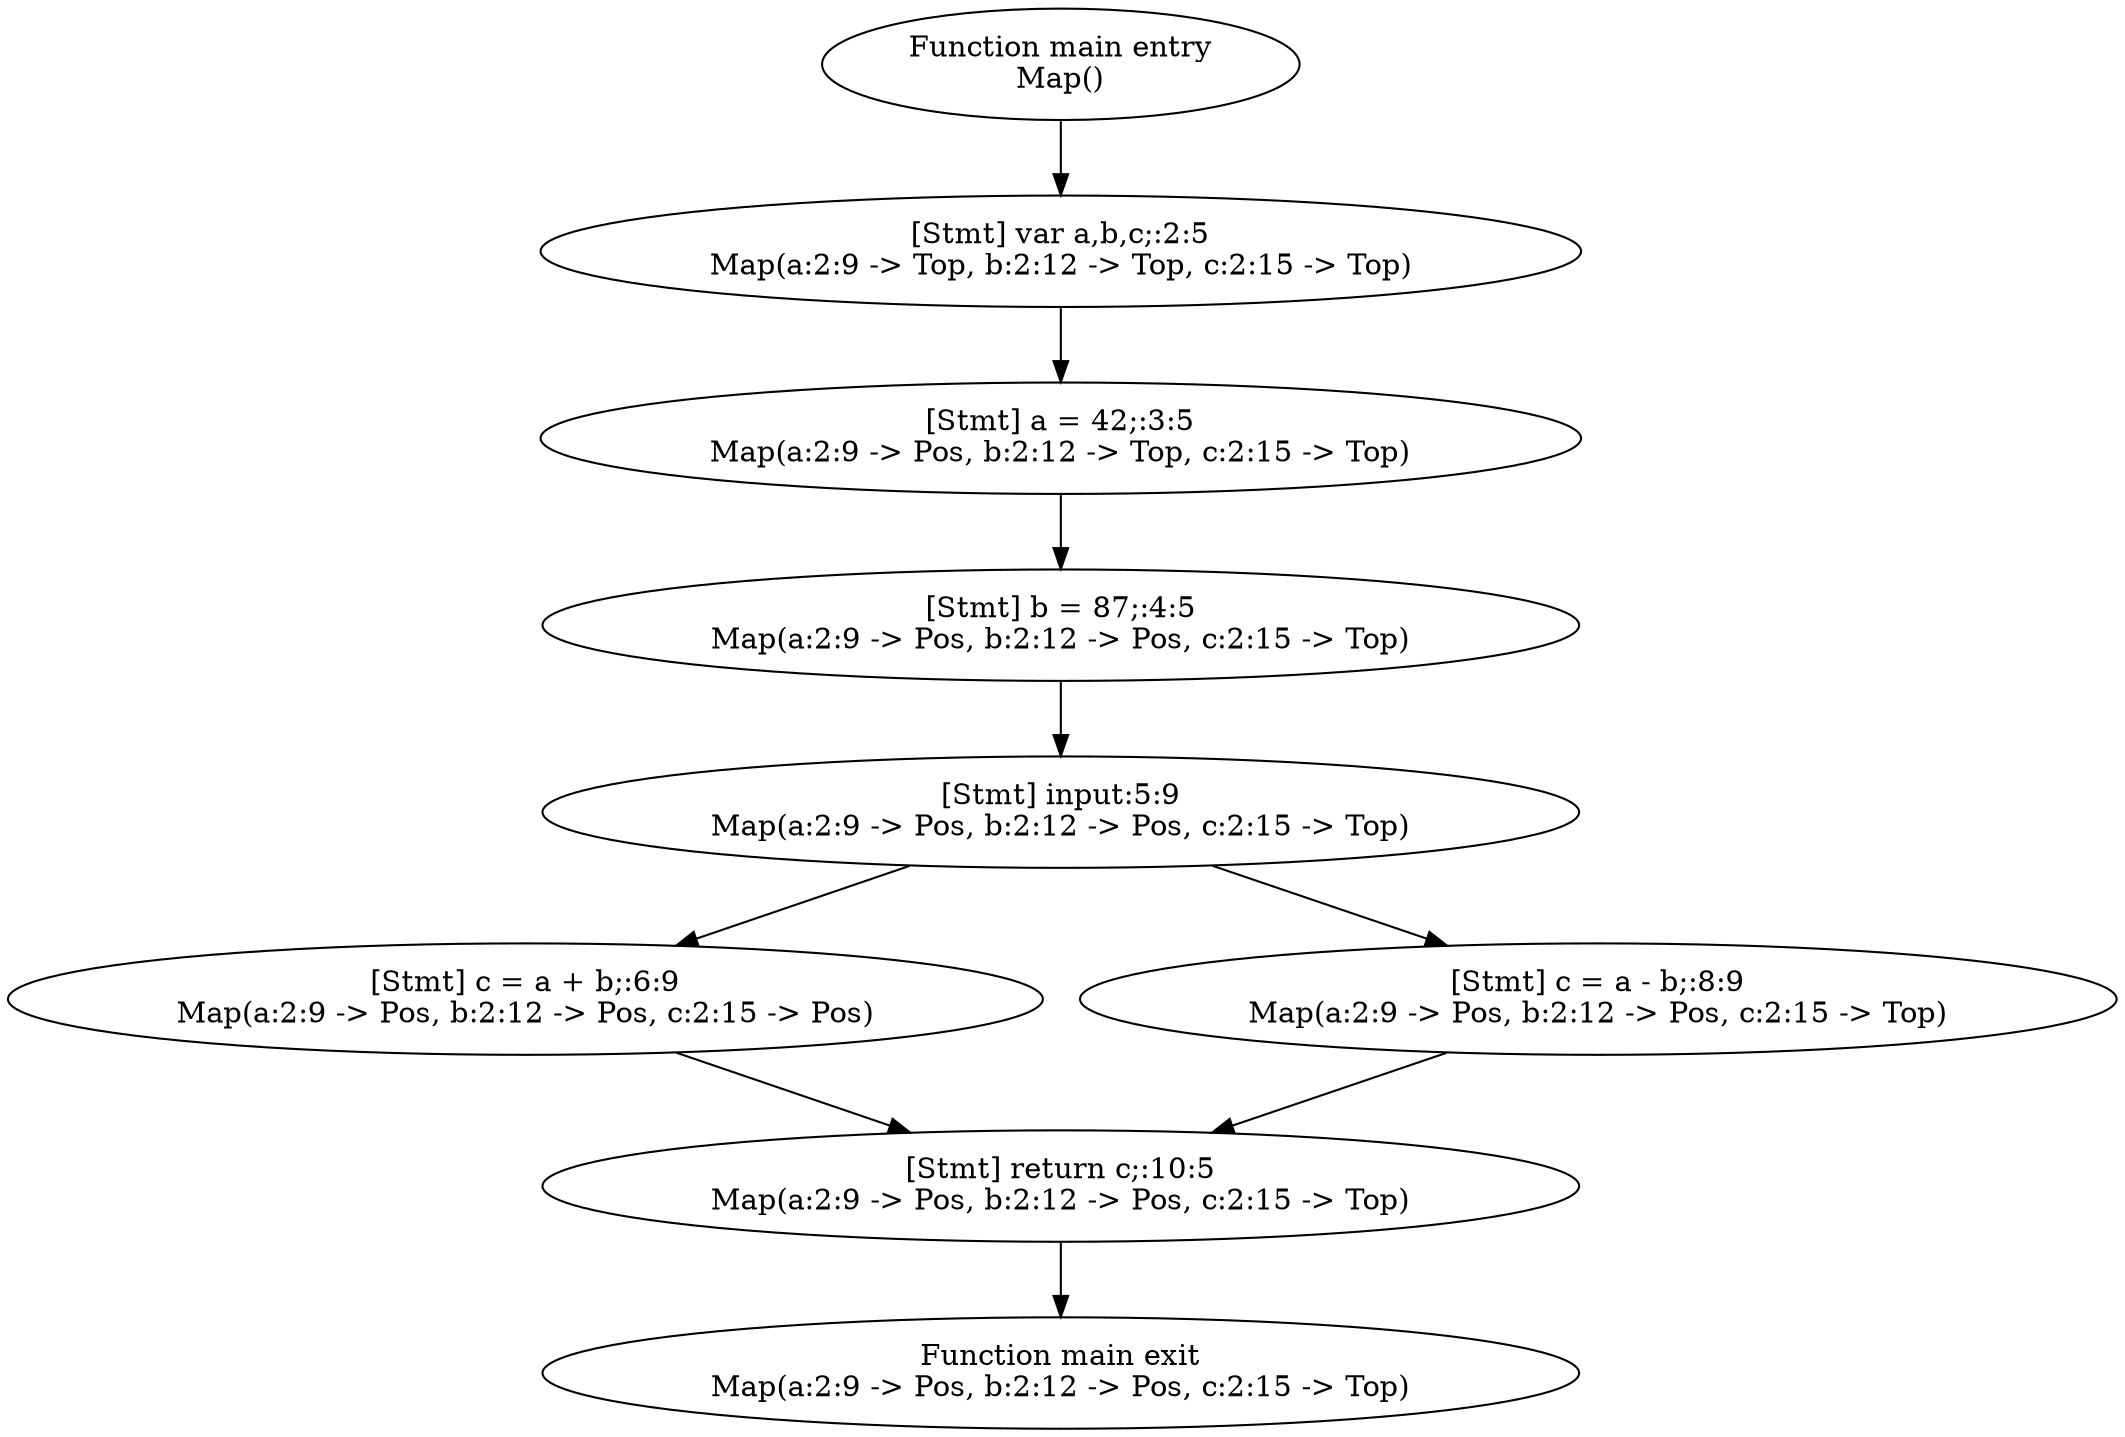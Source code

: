 digraph CFG{entry1_1[label="Function main entry\nMap()"]
exit1_1[label="Function main exit\nMap(a:2:9 -\> Pos, b:2:12 -\> Pos, c:2:15 -\> Top)"]
real5_10[label="[Stmt] return c;:10:5\nMap(a:2:9 -\> Pos, b:2:12 -\> Pos, c:2:15 -\> Top)"]
real5_2[label="[Stmt] var a,b,c;:2:5\nMap(a:2:9 -\> Top, b:2:12 -\> Top, c:2:15 -\> Top)"]
real5_3[label="[Stmt] a = 42;:3:5\nMap(a:2:9 -\> Pos, b:2:12 -\> Top, c:2:15 -\> Top)"]
real5_4[label="[Stmt] b = 87;:4:5\nMap(a:2:9 -\> Pos, b:2:12 -\> Pos, c:2:15 -\> Top)"]
real9_5[label="[Stmt] input:5:9\nMap(a:2:9 -\> Pos, b:2:12 -\> Pos, c:2:15 -\> Top)"]
real9_6[label="[Stmt] c = a + b;:6:9\nMap(a:2:9 -\> Pos, b:2:12 -\> Pos, c:2:15 -\> Pos)"]
real9_8[label="[Stmt] c = a - b;:8:9\nMap(a:2:9 -\> Pos, b:2:12 -\> Pos, c:2:15 -\> Top)"]
entry1_1 -> real5_2[label=""]
real5_10 -> exit1_1[label=""]
real5_2 -> real5_3[label=""]
real5_3 -> real5_4[label=""]
real5_4 -> real9_5[label=""]
real9_5 -> real9_6[label=""]
real9_5 -> real9_8[label=""]
real9_6 -> real5_10[label=""]
real9_8 -> real5_10[label=""]
}
